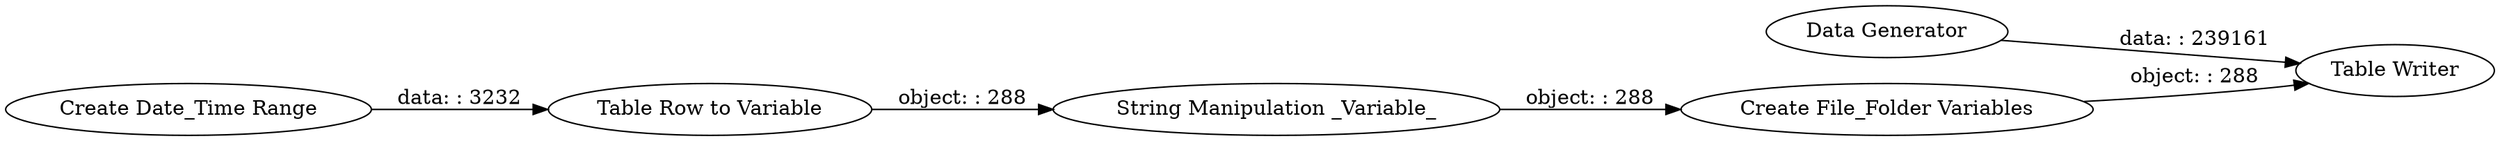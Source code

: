 digraph {
	"4605600205731858211_2" [label="String Manipulation _Variable_"]
	"4605600205731858211_3" [label="Create File_Folder Variables"]
	"4605600205731858211_7" [label="Table Row to Variable"]
	"4605600205731858211_6" [label="Create Date_Time Range"]
	"4605600205731858211_4" [label="Table Writer"]
	"4605600205731858211_5" [label="Data Generator"]
	"4605600205731858211_2" -> "4605600205731858211_3" [label="object: : 288"]
	"4605600205731858211_7" -> "4605600205731858211_2" [label="object: : 288"]
	"4605600205731858211_5" -> "4605600205731858211_4" [label="data: : 239161"]
	"4605600205731858211_3" -> "4605600205731858211_4" [label="object: : 288"]
	"4605600205731858211_6" -> "4605600205731858211_7" [label="data: : 3232"]
	rankdir=LR
}
